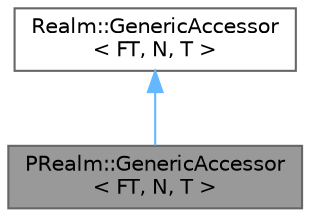 digraph "PRealm::GenericAccessor&lt; FT, N, T &gt;"
{
 // LATEX_PDF_SIZE
  bgcolor="transparent";
  edge [fontname=Helvetica,fontsize=10,labelfontname=Helvetica,labelfontsize=10];
  node [fontname=Helvetica,fontsize=10,shape=box,height=0.2,width=0.4];
  Node1 [id="Node000001",label="PRealm::GenericAccessor\l\< FT, N, T \>",height=0.2,width=0.4,color="gray40", fillcolor="grey60", style="filled", fontcolor="black",tooltip=" "];
  Node2 -> Node1 [id="edge1_Node000001_Node000002",dir="back",color="steelblue1",style="solid",tooltip=" "];
  Node2 [id="Node000002",label="Realm::GenericAccessor\l\< FT, N, T \>",height=0.2,width=0.4,color="gray40", fillcolor="white", style="filled",URL="$classRealm_1_1GenericAccessor.html",tooltip=" "];
}
